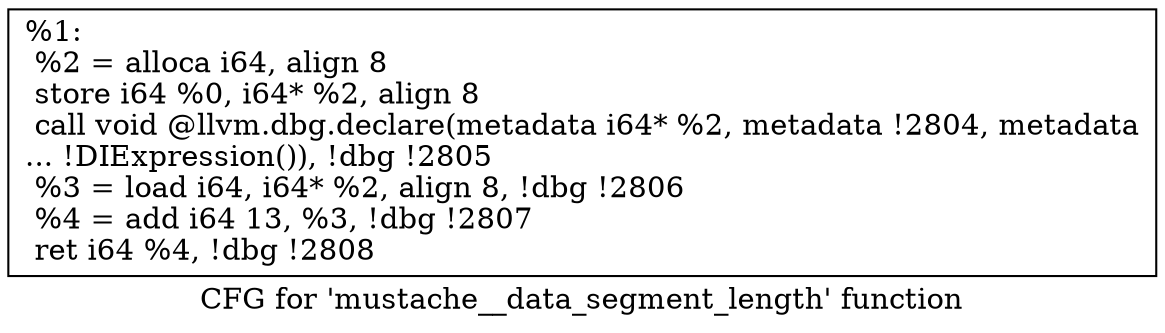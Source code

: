 digraph "CFG for 'mustache__data_segment_length' function" {
	label="CFG for 'mustache__data_segment_length' function";

	Node0x556851fb8350 [shape=record,label="{%1:\l  %2 = alloca i64, align 8\l  store i64 %0, i64* %2, align 8\l  call void @llvm.dbg.declare(metadata i64* %2, metadata !2804, metadata\l... !DIExpression()), !dbg !2805\l  %3 = load i64, i64* %2, align 8, !dbg !2806\l  %4 = add i64 13, %3, !dbg !2807\l  ret i64 %4, !dbg !2808\l}"];
}
